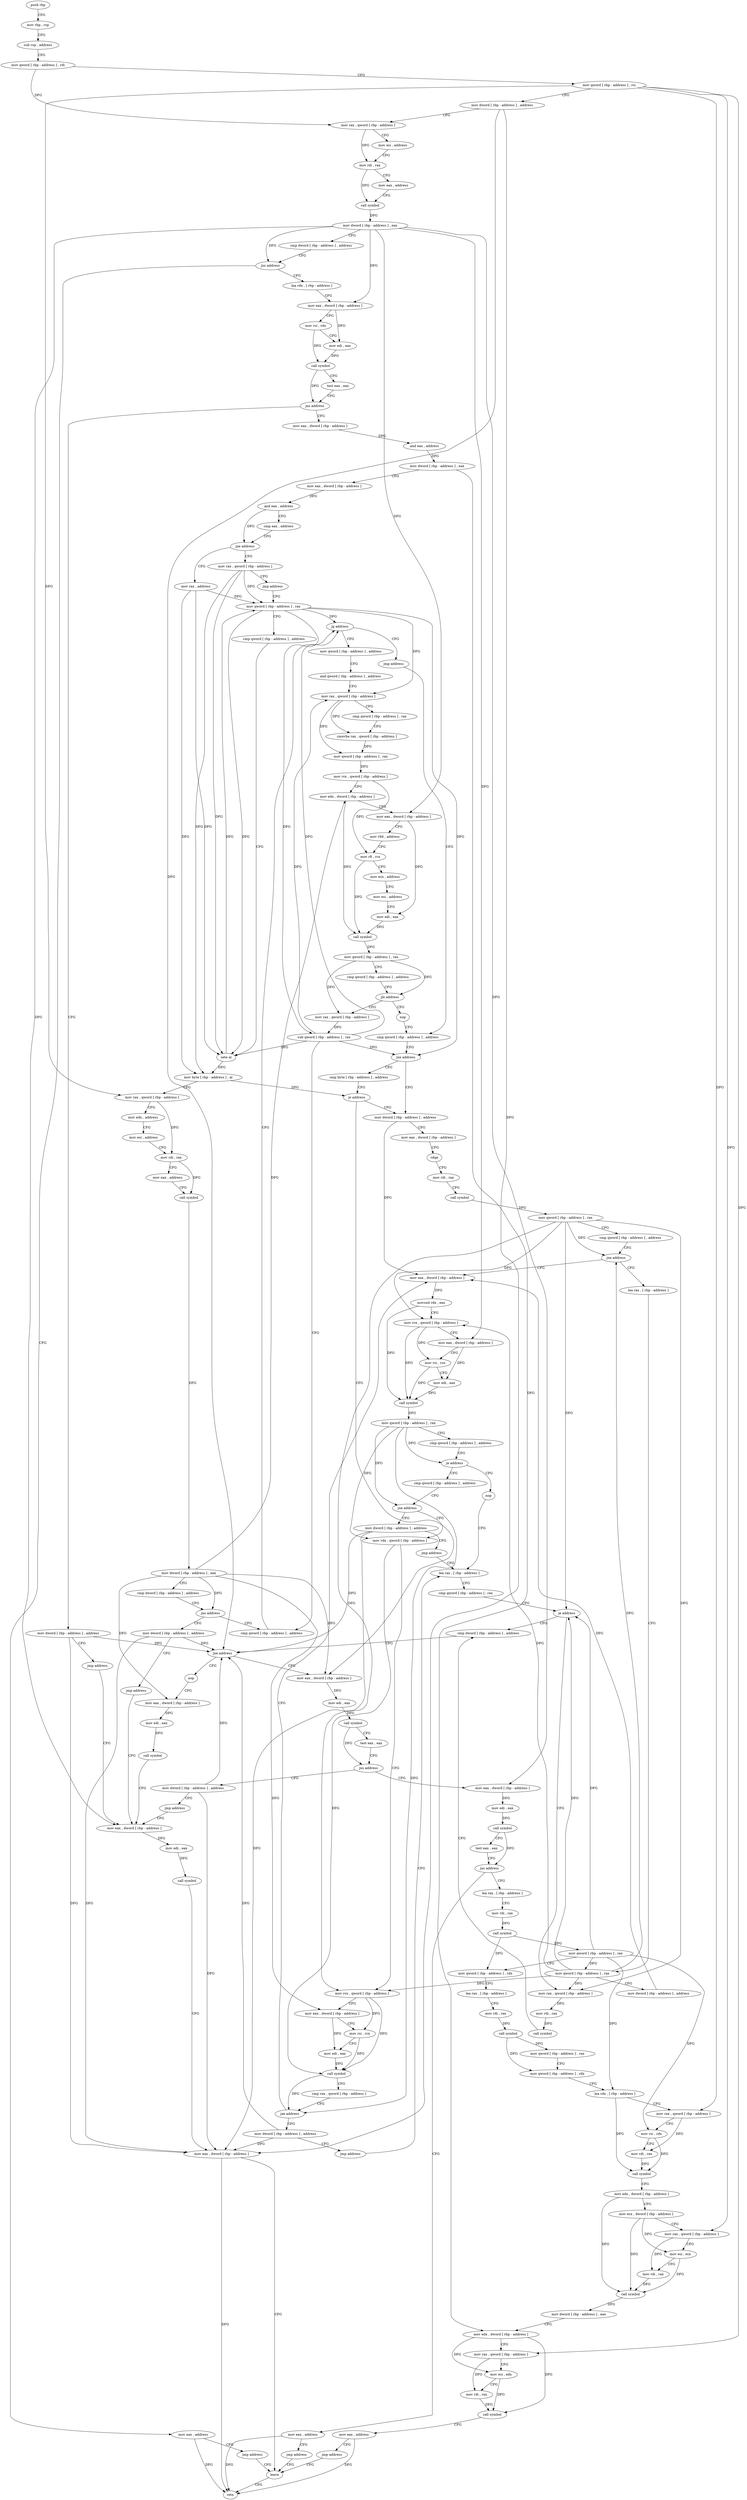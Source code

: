 digraph "func" {
"206140" [label = "push rbp" ]
"206141" [label = "mov rbp , rsp" ]
"206144" [label = "sub rsp , address" ]
"206151" [label = "mov qword [ rbp - address ] , rdi" ]
"206158" [label = "mov qword [ rbp - address ] , rsi" ]
"206165" [label = "mov dword [ rbp - address ] , address" ]
"206172" [label = "mov rax , qword [ rbp - address ]" ]
"206179" [label = "mov esi , address" ]
"206184" [label = "mov rdi , rax" ]
"206187" [label = "mov eax , address" ]
"206192" [label = "call symbol" ]
"206197" [label = "mov dword [ rbp - address ] , eax" ]
"206200" [label = "cmp dword [ rbp - address ] , address" ]
"206204" [label = "jns address" ]
"206216" [label = "lea rdx , [ rbp - address ]" ]
"206206" [label = "mov eax , address" ]
"206223" [label = "mov eax , dword [ rbp - address ]" ]
"206226" [label = "mov rsi , rdx" ]
"206229" [label = "mov edi , eax" ]
"206231" [label = "call symbol" ]
"206236" [label = "test eax , eax" ]
"206238" [label = "jns address" ]
"206252" [label = "mov eax , dword [ rbp - address ]" ]
"206240" [label = "mov dword [ rbp - address ] , address" ]
"206211" [label = "jmp address" ]
"206868" [label = "leave" ]
"206258" [label = "and eax , address" ]
"206263" [label = "mov dword [ rbp - address ] , eax" ]
"206266" [label = "mov eax , dword [ rbp - address ]" ]
"206272" [label = "and eax , address" ]
"206277" [label = "cmp eax , address" ]
"206282" [label = "jne address" ]
"206293" [label = "mov rax , address" ]
"206284" [label = "mov rax , qword [ rbp - address ]" ]
"206247" [label = "jmp address" ]
"206855" [label = "mov eax , dword [ rbp - address ]" ]
"206869" [label = "retn" ]
"206300" [label = "mov qword [ rbp - address ] , rax" ]
"206291" [label = "jmp address" ]
"206858" [label = "mov edi , eax" ]
"206860" [label = "call symbol" ]
"206865" [label = "mov eax , dword [ rbp - address ]" ]
"206454" [label = "cmp qword [ rbp - address ] , address" ]
"206459" [label = "jg address" ]
"206366" [label = "mov qword [ rbp - address ] , address" ]
"206461" [label = "jmp address" ]
"206354" [label = "mov dword [ rbp - address ] , address" ]
"206361" [label = "jmp address" ]
"206304" [label = "cmp qword [ rbp - address ] , address" ]
"206309" [label = "sete al" ]
"206312" [label = "mov byte [ rbp - address ] , al" ]
"206315" [label = "mov rax , qword [ rbp - address ]" ]
"206322" [label = "mov edx , address" ]
"206327" [label = "mov esi , address" ]
"206332" [label = "mov rdi , rax" ]
"206335" [label = "mov eax , address" ]
"206340" [label = "call symbol" ]
"206345" [label = "mov dword [ rbp - address ] , eax" ]
"206348" [label = "cmp dword [ rbp - address ] , address" ]
"206352" [label = "jns address" ]
"206374" [label = "and qword [ rbp - address ] , address" ]
"206382" [label = "mov rax , qword [ rbp - address ]" ]
"206386" [label = "cmp qword [ rbp - address ] , rax" ]
"206390" [label = "cmovbe rax , qword [ rbp - address ]" ]
"206395" [label = "mov qword [ rbp - address ] , rax" ]
"206399" [label = "mov rcx , qword [ rbp - address ]" ]
"206403" [label = "mov edx , dword [ rbp - address ]" ]
"206406" [label = "mov eax , dword [ rbp - address ]" ]
"206409" [label = "mov r9d , address" ]
"206415" [label = "mov r8 , rcx" ]
"206418" [label = "mov ecx , address" ]
"206423" [label = "mov esi , address" ]
"206428" [label = "mov edi , eax" ]
"206430" [label = "call symbol" ]
"206435" [label = "mov qword [ rbp - address ] , rax" ]
"206439" [label = "cmp qword [ rbp - address ] , address" ]
"206444" [label = "jle address" ]
"206463" [label = "nop" ]
"206446" [label = "mov rax , qword [ rbp - address ]" ]
"206464" [label = "cmp qword [ rbp - address ] , address" ]
"206450" [label = "sub qword [ rbp - address ] , rax" ]
"206469" [label = "jne address" ]
"206481" [label = "mov dword [ rbp - address ] , address" ]
"206471" [label = "cmp byte [ rbp - address ] , address" ]
"206488" [label = "mov eax , dword [ rbp - address ]" ]
"206491" [label = "cdqe" ]
"206493" [label = "mov rdi , rax" ]
"206496" [label = "call symbol" ]
"206501" [label = "mov qword [ rbp - address ] , rax" ]
"206505" [label = "cmp qword [ rbp - address ] , address" ]
"206510" [label = "jne address" ]
"206530" [label = "mov eax , dword [ rbp - address ]" ]
"206512" [label = "lea rax , [ rbp - address ]" ]
"206475" [label = "je address" ]
"206652" [label = "mov eax , dword [ rbp - address ]" ]
"206533" [label = "movsxd rdx , eax" ]
"206536" [label = "mov rcx , qword [ rbp - address ]" ]
"206540" [label = "mov eax , dword [ rbp - address ]" ]
"206543" [label = "mov rsi , rcx" ]
"206546" [label = "mov edi , eax" ]
"206548" [label = "call symbol" ]
"206553" [label = "mov qword [ rbp - address ] , rax" ]
"206557" [label = "cmp qword [ rbp - address ] , address" ]
"206562" [label = "je address" ]
"206616" [label = "nop" ]
"206564" [label = "cmp qword [ rbp - address ] , address" ]
"206519" [label = "mov qword [ rbp - address ] , rax" ]
"206523" [label = "mov dword [ rbp - address ] , address" ]
"206655" [label = "mov edi , eax" ]
"206657" [label = "call symbol" ]
"206662" [label = "test eax , eax" ]
"206664" [label = "jns address" ]
"206678" [label = "mov eax , dword [ rbp - address ]" ]
"206666" [label = "mov dword [ rbp - address ] , address" ]
"206617" [label = "lea rax , [ rbp - address ]" ]
"206569" [label = "jne address" ]
"206580" [label = "mov rdx , qword [ rbp - address ]" ]
"206571" [label = "mov dword [ rbp - address ] , address" ]
"206681" [label = "mov edi , eax" ]
"206683" [label = "call symbol" ]
"206688" [label = "test eax , eax" ]
"206690" [label = "jns address" ]
"206702" [label = "lea rax , [ rbp - address ]" ]
"206692" [label = "mov eax , address" ]
"206673" [label = "jmp address" ]
"206642" [label = "cmp dword [ rbp - address ] , address" ]
"206646" [label = "jne address" ]
"206844" [label = "nop" ]
"206630" [label = "mov rax , qword [ rbp - address ]" ]
"206634" [label = "mov rdi , rax" ]
"206637" [label = "call symbol" ]
"206584" [label = "mov rcx , qword [ rbp - address ]" ]
"206588" [label = "mov eax , dword [ rbp - address ]" ]
"206591" [label = "mov rsi , rcx" ]
"206594" [label = "mov edi , eax" ]
"206596" [label = "call symbol" ]
"206601" [label = "cmp rax , qword [ rbp - address ]" ]
"206605" [label = "jae address" ]
"206607" [label = "mov dword [ rbp - address ] , address" ]
"206578" [label = "jmp address" ]
"206709" [label = "mov rdi , rax" ]
"206712" [label = "call symbol" ]
"206717" [label = "mov qword [ rbp - address ] , rax" ]
"206724" [label = "mov qword [ rbp - address ] , rdx" ]
"206731" [label = "lea rax , [ rbp - address ]" ]
"206738" [label = "mov rdi , rax" ]
"206741" [label = "call symbol" ]
"206746" [label = "mov qword [ rbp - address ] , rax" ]
"206753" [label = "mov qword [ rbp - address ] , rdx" ]
"206760" [label = "lea rdx , [ rbp - address ]" ]
"206767" [label = "mov rax , qword [ rbp - address ]" ]
"206774" [label = "mov rsi , rdx" ]
"206777" [label = "mov rdi , rax" ]
"206780" [label = "call symbol" ]
"206785" [label = "mov edx , dword [ rbp - address ]" ]
"206791" [label = "mov ecx , dword [ rbp - address ]" ]
"206797" [label = "mov rax , qword [ rbp - address ]" ]
"206804" [label = "mov esi , ecx" ]
"206806" [label = "mov rdi , rax" ]
"206809" [label = "call symbol" ]
"206814" [label = "mov dword [ rbp - address ] , eax" ]
"206817" [label = "mov edx , dword [ rbp - address ]" ]
"206820" [label = "mov rax , qword [ rbp - address ]" ]
"206827" [label = "mov esi , edx" ]
"206829" [label = "mov rdi , rax" ]
"206832" [label = "call symbol" ]
"206837" [label = "mov eax , address" ]
"206842" [label = "jmp address" ]
"206697" [label = "jmp address" ]
"206845" [label = "mov eax , dword [ rbp - address ]" ]
"206848" [label = "mov edi , eax" ]
"206850" [label = "call symbol" ]
"206614" [label = "jmp address" ]
"206624" [label = "cmp qword [ rbp - address ] , rax" ]
"206628" [label = "je address" ]
"206140" -> "206141" [ label = "CFG" ]
"206141" -> "206144" [ label = "CFG" ]
"206144" -> "206151" [ label = "CFG" ]
"206151" -> "206158" [ label = "CFG" ]
"206151" -> "206172" [ label = "DFG" ]
"206158" -> "206165" [ label = "CFG" ]
"206158" -> "206315" [ label = "DFG" ]
"206158" -> "206767" [ label = "DFG" ]
"206158" -> "206797" [ label = "DFG" ]
"206158" -> "206820" [ label = "DFG" ]
"206165" -> "206172" [ label = "CFG" ]
"206165" -> "206865" [ label = "DFG" ]
"206165" -> "206646" [ label = "DFG" ]
"206172" -> "206179" [ label = "CFG" ]
"206172" -> "206184" [ label = "DFG" ]
"206179" -> "206184" [ label = "CFG" ]
"206184" -> "206187" [ label = "CFG" ]
"206184" -> "206192" [ label = "DFG" ]
"206187" -> "206192" [ label = "CFG" ]
"206192" -> "206197" [ label = "DFG" ]
"206197" -> "206200" [ label = "CFG" ]
"206197" -> "206204" [ label = "DFG" ]
"206197" -> "206223" [ label = "DFG" ]
"206197" -> "206855" [ label = "DFG" ]
"206197" -> "206406" [ label = "DFG" ]
"206197" -> "206540" [ label = "DFG" ]
"206197" -> "206678" [ label = "DFG" ]
"206200" -> "206204" [ label = "CFG" ]
"206204" -> "206216" [ label = "CFG" ]
"206204" -> "206206" [ label = "CFG" ]
"206216" -> "206223" [ label = "CFG" ]
"206206" -> "206211" [ label = "CFG" ]
"206206" -> "206869" [ label = "DFG" ]
"206223" -> "206226" [ label = "CFG" ]
"206223" -> "206229" [ label = "DFG" ]
"206226" -> "206229" [ label = "CFG" ]
"206226" -> "206231" [ label = "DFG" ]
"206229" -> "206231" [ label = "DFG" ]
"206231" -> "206236" [ label = "CFG" ]
"206231" -> "206238" [ label = "DFG" ]
"206236" -> "206238" [ label = "CFG" ]
"206238" -> "206252" [ label = "CFG" ]
"206238" -> "206240" [ label = "CFG" ]
"206252" -> "206258" [ label = "DFG" ]
"206240" -> "206247" [ label = "CFG" ]
"206240" -> "206865" [ label = "DFG" ]
"206240" -> "206646" [ label = "DFG" ]
"206211" -> "206868" [ label = "CFG" ]
"206868" -> "206869" [ label = "CFG" ]
"206258" -> "206263" [ label = "DFG" ]
"206263" -> "206266" [ label = "CFG" ]
"206263" -> "206817" [ label = "DFG" ]
"206266" -> "206272" [ label = "DFG" ]
"206272" -> "206277" [ label = "CFG" ]
"206272" -> "206282" [ label = "DFG" ]
"206277" -> "206282" [ label = "CFG" ]
"206282" -> "206293" [ label = "CFG" ]
"206282" -> "206284" [ label = "CFG" ]
"206293" -> "206300" [ label = "DFG" ]
"206293" -> "206309" [ label = "DFG" ]
"206293" -> "206312" [ label = "DFG" ]
"206284" -> "206291" [ label = "CFG" ]
"206284" -> "206300" [ label = "DFG" ]
"206284" -> "206309" [ label = "DFG" ]
"206284" -> "206312" [ label = "DFG" ]
"206247" -> "206855" [ label = "CFG" ]
"206855" -> "206858" [ label = "DFG" ]
"206300" -> "206304" [ label = "CFG" ]
"206300" -> "206309" [ label = "DFG" ]
"206300" -> "206459" [ label = "DFG" ]
"206300" -> "206382" [ label = "DFG" ]
"206300" -> "206469" [ label = "DFG" ]
"206300" -> "206450" [ label = "DFG" ]
"206291" -> "206300" [ label = "CFG" ]
"206858" -> "206860" [ label = "DFG" ]
"206860" -> "206865" [ label = "CFG" ]
"206865" -> "206868" [ label = "CFG" ]
"206865" -> "206869" [ label = "DFG" ]
"206454" -> "206459" [ label = "CFG" ]
"206459" -> "206366" [ label = "CFG" ]
"206459" -> "206461" [ label = "CFG" ]
"206366" -> "206374" [ label = "CFG" ]
"206461" -> "206464" [ label = "CFG" ]
"206354" -> "206361" [ label = "CFG" ]
"206354" -> "206865" [ label = "DFG" ]
"206354" -> "206646" [ label = "DFG" ]
"206361" -> "206855" [ label = "CFG" ]
"206304" -> "206309" [ label = "CFG" ]
"206309" -> "206312" [ label = "DFG" ]
"206309" -> "206300" [ label = "DFG" ]
"206312" -> "206315" [ label = "CFG" ]
"206312" -> "206475" [ label = "DFG" ]
"206315" -> "206322" [ label = "CFG" ]
"206315" -> "206332" [ label = "DFG" ]
"206322" -> "206327" [ label = "CFG" ]
"206327" -> "206332" [ label = "CFG" ]
"206332" -> "206335" [ label = "CFG" ]
"206332" -> "206340" [ label = "DFG" ]
"206335" -> "206340" [ label = "CFG" ]
"206340" -> "206345" [ label = "DFG" ]
"206345" -> "206348" [ label = "CFG" ]
"206345" -> "206352" [ label = "DFG" ]
"206345" -> "206403" [ label = "DFG" ]
"206345" -> "206652" [ label = "DFG" ]
"206345" -> "206588" [ label = "DFG" ]
"206345" -> "206845" [ label = "DFG" ]
"206348" -> "206352" [ label = "CFG" ]
"206352" -> "206454" [ label = "CFG" ]
"206352" -> "206354" [ label = "CFG" ]
"206374" -> "206382" [ label = "CFG" ]
"206382" -> "206386" [ label = "CFG" ]
"206382" -> "206390" [ label = "DFG" ]
"206382" -> "206395" [ label = "DFG" ]
"206386" -> "206390" [ label = "CFG" ]
"206390" -> "206395" [ label = "DFG" ]
"206395" -> "206399" [ label = "DFG" ]
"206399" -> "206403" [ label = "CFG" ]
"206399" -> "206415" [ label = "DFG" ]
"206403" -> "206406" [ label = "CFG" ]
"206403" -> "206430" [ label = "DFG" ]
"206406" -> "206409" [ label = "CFG" ]
"206406" -> "206428" [ label = "DFG" ]
"206409" -> "206415" [ label = "CFG" ]
"206415" -> "206418" [ label = "CFG" ]
"206415" -> "206430" [ label = "DFG" ]
"206418" -> "206423" [ label = "CFG" ]
"206423" -> "206428" [ label = "CFG" ]
"206428" -> "206430" [ label = "DFG" ]
"206430" -> "206435" [ label = "DFG" ]
"206435" -> "206439" [ label = "CFG" ]
"206435" -> "206444" [ label = "DFG" ]
"206435" -> "206446" [ label = "DFG" ]
"206439" -> "206444" [ label = "CFG" ]
"206444" -> "206463" [ label = "CFG" ]
"206444" -> "206446" [ label = "CFG" ]
"206463" -> "206464" [ label = "CFG" ]
"206446" -> "206450" [ label = "DFG" ]
"206464" -> "206469" [ label = "CFG" ]
"206450" -> "206454" [ label = "CFG" ]
"206450" -> "206309" [ label = "DFG" ]
"206450" -> "206459" [ label = "DFG" ]
"206450" -> "206382" [ label = "DFG" ]
"206450" -> "206469" [ label = "DFG" ]
"206469" -> "206481" [ label = "CFG" ]
"206469" -> "206471" [ label = "CFG" ]
"206481" -> "206488" [ label = "CFG" ]
"206481" -> "206530" [ label = "DFG" ]
"206471" -> "206475" [ label = "CFG" ]
"206488" -> "206491" [ label = "CFG" ]
"206491" -> "206493" [ label = "CFG" ]
"206493" -> "206496" [ label = "CFG" ]
"206496" -> "206501" [ label = "DFG" ]
"206501" -> "206505" [ label = "CFG" ]
"206501" -> "206510" [ label = "DFG" ]
"206501" -> "206536" [ label = "DFG" ]
"206501" -> "206628" [ label = "DFG" ]
"206501" -> "206584" [ label = "DFG" ]
"206501" -> "206630" [ label = "DFG" ]
"206505" -> "206510" [ label = "CFG" ]
"206510" -> "206530" [ label = "CFG" ]
"206510" -> "206512" [ label = "CFG" ]
"206530" -> "206533" [ label = "DFG" ]
"206512" -> "206519" [ label = "CFG" ]
"206475" -> "206652" [ label = "CFG" ]
"206475" -> "206481" [ label = "CFG" ]
"206652" -> "206655" [ label = "DFG" ]
"206533" -> "206536" [ label = "CFG" ]
"206533" -> "206548" [ label = "DFG" ]
"206536" -> "206540" [ label = "CFG" ]
"206536" -> "206543" [ label = "DFG" ]
"206536" -> "206548" [ label = "DFG" ]
"206540" -> "206543" [ label = "CFG" ]
"206540" -> "206546" [ label = "DFG" ]
"206543" -> "206546" [ label = "CFG" ]
"206543" -> "206548" [ label = "DFG" ]
"206546" -> "206548" [ label = "DFG" ]
"206548" -> "206553" [ label = "DFG" ]
"206553" -> "206557" [ label = "CFG" ]
"206553" -> "206562" [ label = "DFG" ]
"206553" -> "206569" [ label = "DFG" ]
"206553" -> "206580" [ label = "DFG" ]
"206553" -> "206605" [ label = "DFG" ]
"206557" -> "206562" [ label = "CFG" ]
"206562" -> "206616" [ label = "CFG" ]
"206562" -> "206564" [ label = "CFG" ]
"206616" -> "206617" [ label = "CFG" ]
"206564" -> "206569" [ label = "CFG" ]
"206519" -> "206523" [ label = "CFG" ]
"206519" -> "206510" [ label = "DFG" ]
"206519" -> "206536" [ label = "DFG" ]
"206519" -> "206628" [ label = "DFG" ]
"206519" -> "206584" [ label = "DFG" ]
"206519" -> "206630" [ label = "DFG" ]
"206523" -> "206530" [ label = "DFG" ]
"206655" -> "206657" [ label = "DFG" ]
"206657" -> "206662" [ label = "CFG" ]
"206657" -> "206664" [ label = "DFG" ]
"206662" -> "206664" [ label = "CFG" ]
"206664" -> "206678" [ label = "CFG" ]
"206664" -> "206666" [ label = "CFG" ]
"206678" -> "206681" [ label = "DFG" ]
"206666" -> "206673" [ label = "CFG" ]
"206666" -> "206865" [ label = "DFG" ]
"206666" -> "206646" [ label = "DFG" ]
"206617" -> "206624" [ label = "CFG" ]
"206569" -> "206580" [ label = "CFG" ]
"206569" -> "206571" [ label = "CFG" ]
"206580" -> "206584" [ label = "CFG" ]
"206580" -> "206596" [ label = "DFG" ]
"206571" -> "206578" [ label = "CFG" ]
"206571" -> "206865" [ label = "DFG" ]
"206571" -> "206646" [ label = "DFG" ]
"206681" -> "206683" [ label = "DFG" ]
"206683" -> "206688" [ label = "CFG" ]
"206683" -> "206690" [ label = "DFG" ]
"206688" -> "206690" [ label = "CFG" ]
"206690" -> "206702" [ label = "CFG" ]
"206690" -> "206692" [ label = "CFG" ]
"206702" -> "206709" [ label = "CFG" ]
"206692" -> "206697" [ label = "CFG" ]
"206692" -> "206869" [ label = "DFG" ]
"206673" -> "206855" [ label = "CFG" ]
"206642" -> "206646" [ label = "CFG" ]
"206646" -> "206844" [ label = "CFG" ]
"206646" -> "206652" [ label = "CFG" ]
"206844" -> "206845" [ label = "CFG" ]
"206630" -> "206634" [ label = "DFG" ]
"206634" -> "206637" [ label = "DFG" ]
"206637" -> "206642" [ label = "CFG" ]
"206584" -> "206588" [ label = "CFG" ]
"206584" -> "206591" [ label = "DFG" ]
"206584" -> "206596" [ label = "DFG" ]
"206588" -> "206591" [ label = "CFG" ]
"206588" -> "206594" [ label = "DFG" ]
"206591" -> "206594" [ label = "CFG" ]
"206591" -> "206596" [ label = "DFG" ]
"206594" -> "206596" [ label = "DFG" ]
"206596" -> "206601" [ label = "CFG" ]
"206596" -> "206605" [ label = "DFG" ]
"206601" -> "206605" [ label = "CFG" ]
"206605" -> "206530" [ label = "CFG" ]
"206605" -> "206607" [ label = "CFG" ]
"206607" -> "206614" [ label = "CFG" ]
"206607" -> "206865" [ label = "DFG" ]
"206607" -> "206646" [ label = "DFG" ]
"206578" -> "206617" [ label = "CFG" ]
"206709" -> "206712" [ label = "DFG" ]
"206712" -> "206717" [ label = "DFG" ]
"206712" -> "206724" [ label = "DFG" ]
"206717" -> "206724" [ label = "CFG" ]
"206717" -> "206519" [ label = "DFG" ]
"206717" -> "206628" [ label = "DFG" ]
"206717" -> "206760" [ label = "DFG" ]
"206717" -> "206774" [ label = "DFG" ]
"206724" -> "206731" [ label = "CFG" ]
"206731" -> "206738" [ label = "CFG" ]
"206738" -> "206741" [ label = "DFG" ]
"206741" -> "206746" [ label = "DFG" ]
"206741" -> "206753" [ label = "DFG" ]
"206746" -> "206753" [ label = "CFG" ]
"206753" -> "206760" [ label = "CFG" ]
"206760" -> "206767" [ label = "CFG" ]
"206760" -> "206780" [ label = "DFG" ]
"206767" -> "206774" [ label = "CFG" ]
"206767" -> "206777" [ label = "DFG" ]
"206774" -> "206777" [ label = "CFG" ]
"206774" -> "206780" [ label = "DFG" ]
"206777" -> "206780" [ label = "DFG" ]
"206780" -> "206785" [ label = "CFG" ]
"206785" -> "206791" [ label = "CFG" ]
"206785" -> "206809" [ label = "DFG" ]
"206791" -> "206797" [ label = "CFG" ]
"206791" -> "206804" [ label = "DFG" ]
"206791" -> "206809" [ label = "DFG" ]
"206797" -> "206804" [ label = "CFG" ]
"206797" -> "206806" [ label = "DFG" ]
"206804" -> "206806" [ label = "CFG" ]
"206804" -> "206809" [ label = "DFG" ]
"206806" -> "206809" [ label = "DFG" ]
"206809" -> "206814" [ label = "DFG" ]
"206814" -> "206817" [ label = "CFG" ]
"206817" -> "206820" [ label = "CFG" ]
"206817" -> "206827" [ label = "DFG" ]
"206817" -> "206832" [ label = "DFG" ]
"206820" -> "206827" [ label = "CFG" ]
"206820" -> "206829" [ label = "DFG" ]
"206827" -> "206829" [ label = "CFG" ]
"206827" -> "206832" [ label = "DFG" ]
"206829" -> "206832" [ label = "DFG" ]
"206832" -> "206837" [ label = "CFG" ]
"206837" -> "206842" [ label = "CFG" ]
"206837" -> "206869" [ label = "DFG" ]
"206842" -> "206868" [ label = "CFG" ]
"206697" -> "206868" [ label = "CFG" ]
"206845" -> "206848" [ label = "DFG" ]
"206848" -> "206850" [ label = "DFG" ]
"206850" -> "206855" [ label = "CFG" ]
"206614" -> "206617" [ label = "CFG" ]
"206624" -> "206628" [ label = "CFG" ]
"206628" -> "206642" [ label = "CFG" ]
"206628" -> "206630" [ label = "CFG" ]
}
